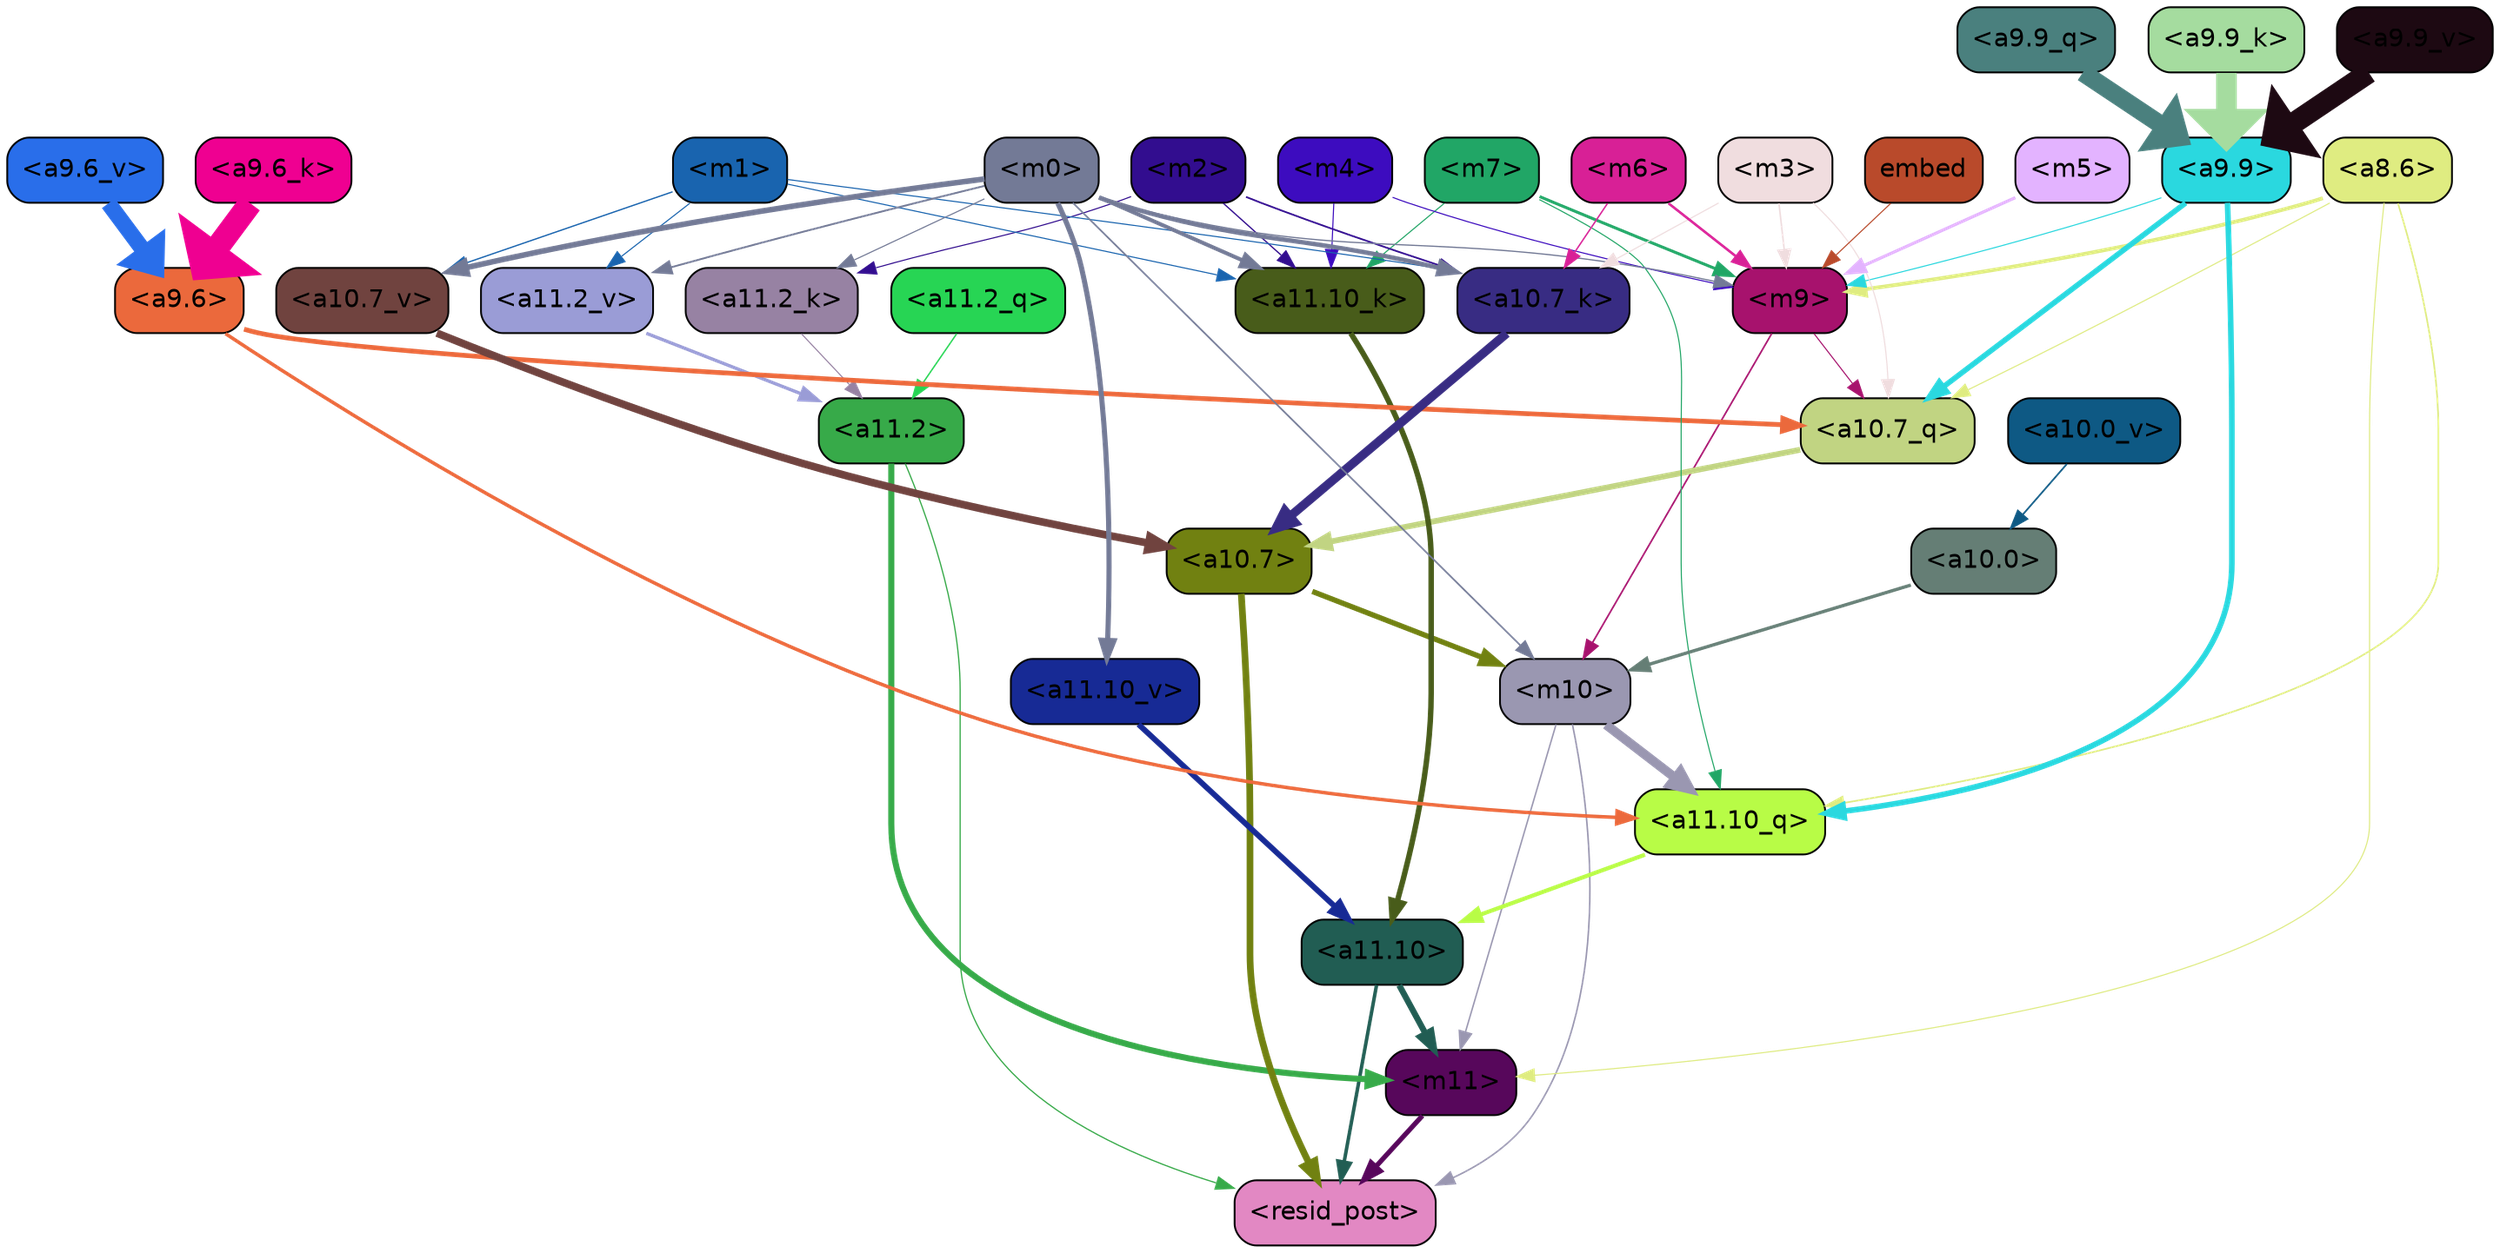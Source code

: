 strict digraph "" {
	graph [bgcolor=transparent,
		layout=dot,
		overlap=false,
		splines=true
	];
	"<m11>"	[color=black,
		fillcolor="#57075b",
		fontname=Helvetica,
		shape=box,
		style="filled, rounded"];
	"<resid_post>"	[color=black,
		fillcolor="#e288c3",
		fontname=Helvetica,
		shape=box,
		style="filled, rounded"];
	"<m11>" -> "<resid_post>"	[color="#57075b",
		penwidth=2.702841281890869];
	"<a11.10>"	[color=black,
		fillcolor="#215d53",
		fontname=Helvetica,
		shape=box,
		style="filled, rounded"];
	"<a11.10>" -> "<m11>"	[color="#215d53",
		penwidth=3.3565988540649414];
	"<a11.10>" -> "<resid_post>"	[color="#215d53",
		penwidth=1.9347846508026123];
	"<a11.2>"	[color=black,
		fillcolor="#37aa49",
		fontname=Helvetica,
		shape=box,
		style="filled, rounded"];
	"<a11.2>" -> "<m11>"	[color="#37aa49",
		penwidth=3.357710838317871];
	"<a11.2>" -> "<resid_post>"	[color="#37aa49",
		penwidth=0.6756799221038818];
	"<m10>"	[color=black,
		fillcolor="#9a97b1",
		fontname=Helvetica,
		shape=box,
		style="filled, rounded"];
	"<m10>" -> "<m11>"	[color="#9a97b1",
		penwidth=0.7995781898498535];
	"<m10>" -> "<resid_post>"	[color="#9a97b1",
		penwidth=0.84842848777771];
	"<a11.10_q>"	[color=black,
		fillcolor="#b8fc46",
		fontname=Helvetica,
		shape=box,
		style="filled, rounded"];
	"<m10>" -> "<a11.10_q>"	[color="#9a97b1",
		penwidth=5.131217956542969];
	"<a10.7>"	[color=black,
		fillcolor="#718111",
		fontname=Helvetica,
		shape=box,
		style="filled, rounded"];
	"<a10.7>" -> "<resid_post>"	[color="#718111",
		penwidth=3.701959013938904];
	"<a10.7>" -> "<m10>"	[color="#718111",
		penwidth=2.9233598709106445];
	"<a8.6>"	[color=black,
		fillcolor="#dfec81",
		fontname=Helvetica,
		shape=box,
		style="filled, rounded"];
	"<a8.6>" -> "<m11>"	[color="#dfec81",
		penwidth=0.6];
	"<a8.6>" -> "<a11.10_q>"	[color="#dfec81",
		penwidth=0.8920164108276367];
	"<m9>"	[color=black,
		fillcolor="#a7126d",
		fontname=Helvetica,
		shape=box,
		style="filled, rounded"];
	"<a8.6>" -> "<m9>"	[color="#dfec81",
		penwidth=2.0895538330078125];
	"<a10.7_q>"	[color=black,
		fillcolor="#c1d482",
		fontname=Helvetica,
		shape=box,
		style="filled, rounded"];
	"<a8.6>" -> "<a10.7_q>"	[color="#dfec81",
		penwidth=0.6];
	"<a11.10_q>" -> "<a11.10>"	[color="#b8fc46",
		penwidth=2.230653762817383];
	"<a11.2_q>"	[color=black,
		fillcolor="#27d554",
		fontname=Helvetica,
		shape=box,
		style="filled, rounded"];
	"<a11.2_q>" -> "<a11.2>"	[color="#27d554",
		penwidth=0.7805061340332031];
	"<a11.10_k>"	[color=black,
		fillcolor="#485c1a",
		fontname=Helvetica,
		shape=box,
		style="filled, rounded"];
	"<a11.10_k>" -> "<a11.10>"	[color="#485c1a",
		penwidth=3.010073661804199];
	"<a11.2_k>"	[color=black,
		fillcolor="#9782a3",
		fontname=Helvetica,
		shape=box,
		style="filled, rounded"];
	"<a11.2_k>" -> "<a11.2>"	[color="#9782a3",
		penwidth=0.6];
	"<a11.10_v>"	[color=black,
		fillcolor="#172a95",
		fontname=Helvetica,
		shape=box,
		style="filled, rounded"];
	"<a11.10_v>" -> "<a11.10>"	[color="#172a95",
		penwidth=3.0961761474609375];
	"<a11.2_v>"	[color=black,
		fillcolor="#9a9cd6",
		fontname=Helvetica,
		shape=box,
		style="filled, rounded"];
	"<a11.2_v>" -> "<a11.2>"	[color="#9a9cd6",
		penwidth=1.7951231002807617];
	"<a9.9>"	[color=black,
		fillcolor="#2ad8df",
		fontname=Helvetica,
		shape=box,
		style="filled, rounded"];
	"<a9.9>" -> "<a11.10_q>"	[color="#2ad8df",
		penwidth=3.086172103881836];
	"<a9.9>" -> "<m9>"	[color="#2ad8df",
		penwidth=0.6];
	"<a9.9>" -> "<a10.7_q>"	[color="#2ad8df",
		penwidth=2.9829912185668945];
	"<a9.6>"	[color=black,
		fillcolor="#eb693c",
		fontname=Helvetica,
		shape=box,
		style="filled, rounded"];
	"<a9.6>" -> "<a11.10_q>"	[color="#eb693c",
		penwidth=1.9188203811645508];
	"<a9.6>" -> "<a10.7_q>"	[color="#eb693c",
		penwidth=2.6223926544189453];
	"<m7>"	[color=black,
		fillcolor="#21a666",
		fontname=Helvetica,
		shape=box,
		style="filled, rounded"];
	"<m7>" -> "<a11.10_q>"	[color="#21a666",
		penwidth=0.6];
	"<m7>" -> "<a11.10_k>"	[color="#21a666",
		penwidth=0.6];
	"<m7>" -> "<m9>"	[color="#21a666",
		penwidth=1.602376937866211];
	"<m4>"	[color=black,
		fillcolor="#3d0cbf",
		fontname=Helvetica,
		shape=box,
		style="filled, rounded"];
	"<m4>" -> "<a11.10_k>"	[color="#3d0cbf",
		penwidth=0.6];
	"<m4>" -> "<m9>"	[color="#3d0cbf",
		penwidth=0.6];
	"<m2>"	[color=black,
		fillcolor="#320d8f",
		fontname=Helvetica,
		shape=box,
		style="filled, rounded"];
	"<m2>" -> "<a11.10_k>"	[color="#320d8f",
		penwidth=0.7053709030151367];
	"<m2>" -> "<a11.2_k>"	[color="#320d8f",
		penwidth=0.6];
	"<a10.7_k>"	[color=black,
		fillcolor="#382c83",
		fontname=Helvetica,
		shape=box,
		style="filled, rounded"];
	"<m2>" -> "<a10.7_k>"	[color="#320d8f",
		penwidth=0.9458351135253906];
	"<m1>"	[color=black,
		fillcolor="#1964af",
		fontname=Helvetica,
		shape=box,
		style="filled, rounded"];
	"<m1>" -> "<a11.10_k>"	[color="#1964af",
		penwidth=0.6];
	"<m1>" -> "<a11.2_v>"	[color="#1964af",
		penwidth=0.6];
	"<m1>" -> "<a10.7_k>"	[color="#1964af",
		penwidth=0.6];
	"<a10.7_v>"	[color=black,
		fillcolor="#70433f",
		fontname=Helvetica,
		shape=box,
		style="filled, rounded"];
	"<m1>" -> "<a10.7_v>"	[color="#1964af",
		penwidth=0.7276821136474609];
	"<m0>"	[color=black,
		fillcolor="#737a96",
		fontname=Helvetica,
		shape=box,
		style="filled, rounded"];
	"<m0>" -> "<m10>"	[color="#737a96",
		penwidth=0.9029474258422852];
	"<m0>" -> "<a11.10_k>"	[color="#737a96",
		penwidth=2.144052505493164];
	"<m0>" -> "<a11.2_k>"	[color="#737a96",
		penwidth=0.6134786605834961];
	"<m0>" -> "<a11.10_v>"	[color="#737a96",
		penwidth=2.813839912414551];
	"<m0>" -> "<a11.2_v>"	[color="#737a96",
		penwidth=0.9900531768798828];
	"<m0>" -> "<m9>"	[color="#737a96",
		penwidth=0.6837482452392578];
	"<m0>" -> "<a10.7_k>"	[color="#737a96",
		penwidth=2.4311294555664062];
	"<m0>" -> "<a10.7_v>"	[color="#737a96",
		penwidth=3.061185836791992];
	"<a10.0>"	[color=black,
		fillcolor="#657e75",
		fontname=Helvetica,
		shape=box,
		style="filled, rounded"];
	"<a10.0>" -> "<m10>"	[color="#657e75",
		penwidth=1.7953290939331055];
	"<m9>" -> "<m10>"	[color="#a7126d",
		penwidth=0.8976783752441406];
	"<m9>" -> "<a10.7_q>"	[color="#a7126d",
		penwidth=0.6];
	"<a10.7_q>" -> "<a10.7>"	[color="#c1d482",
		penwidth=3.1667375564575195];
	"<a10.7_k>" -> "<a10.7>"	[color="#382c83",
		penwidth=4.86921501159668];
	"<a10.7_v>" -> "<a10.7>"	[color="#70433f",
		penwidth=4.189113616943359];
	"<a10.0_v>"	[color=black,
		fillcolor="#0e5984",
		fontname=Helvetica,
		shape=box,
		style="filled, rounded"];
	"<a10.0_v>" -> "<a10.0>"	[color="#0e5984",
		penwidth=0.9297943115234375];
	"<m3>"	[color=black,
		fillcolor="#f0dddf",
		fontname=Helvetica,
		shape=box,
		style="filled, rounded"];
	"<m3>" -> "<m9>"	[color="#f0dddf",
		penwidth=0.8340511322021484];
	"<m3>" -> "<a10.7_q>"	[color="#f0dddf",
		penwidth=0.6];
	"<m3>" -> "<a10.7_k>"	[color="#f0dddf",
		penwidth=0.6];
	"<m6>"	[color=black,
		fillcolor="#d82096",
		fontname=Helvetica,
		shape=box,
		style="filled, rounded"];
	"<m6>" -> "<m9>"	[color="#d82096",
		penwidth=1.3627052307128906];
	"<m6>" -> "<a10.7_k>"	[color="#d82096",
		penwidth=0.7860317230224609];
	"<m5>"	[color=black,
		fillcolor="#e3b3ff",
		fontname=Helvetica,
		shape=box,
		style="filled, rounded"];
	"<m5>" -> "<m9>"	[color="#e3b3ff",
		penwidth=1.681243896484375];
	embed	[color=black,
		fillcolor="#b94a2b",
		fontname=Helvetica,
		shape=box,
		style="filled, rounded"];
	embed -> "<m9>"	[color="#b94a2b",
		penwidth=0.6];
	"<a9.9_q>"	[color=black,
		fillcolor="#4a807e",
		fontname=Helvetica,
		shape=box,
		style="filled, rounded"];
	"<a9.9_q>" -> "<a9.9>"	[color="#4a807e",
		penwidth=9.939762115478516];
	"<a9.9_k>"	[color=black,
		fillcolor="#a5dc9f",
		fontname=Helvetica,
		shape=box,
		style="filled, rounded"];
	"<a9.9_k>" -> "<a9.9>"	[color="#a5dc9f",
		penwidth=11.399191856384277];
	"<a9.6_k>"	[color=black,
		fillcolor="#ef0091",
		fontname=Helvetica,
		shape=box,
		style="filled, rounded"];
	"<a9.6_k>" -> "<a9.6>"	[color="#ef0091",
		penwidth=13.081165313720703];
	"<a9.9_v>"	[color=black,
		fillcolor="#1d0912",
		fontname=Helvetica,
		shape=box,
		style="filled, rounded"];
	"<a9.9_v>" -> "<a9.9>"	[color="#1d0912",
		penwidth=11.790493965148926];
	"<a9.6_v>"	[color=black,
		fillcolor="#296eea",
		fontname=Helvetica,
		shape=box,
		style="filled, rounded"];
	"<a9.6_v>" -> "<a9.6>"	[color="#296eea",
		penwidth=8.907938003540039];
}
